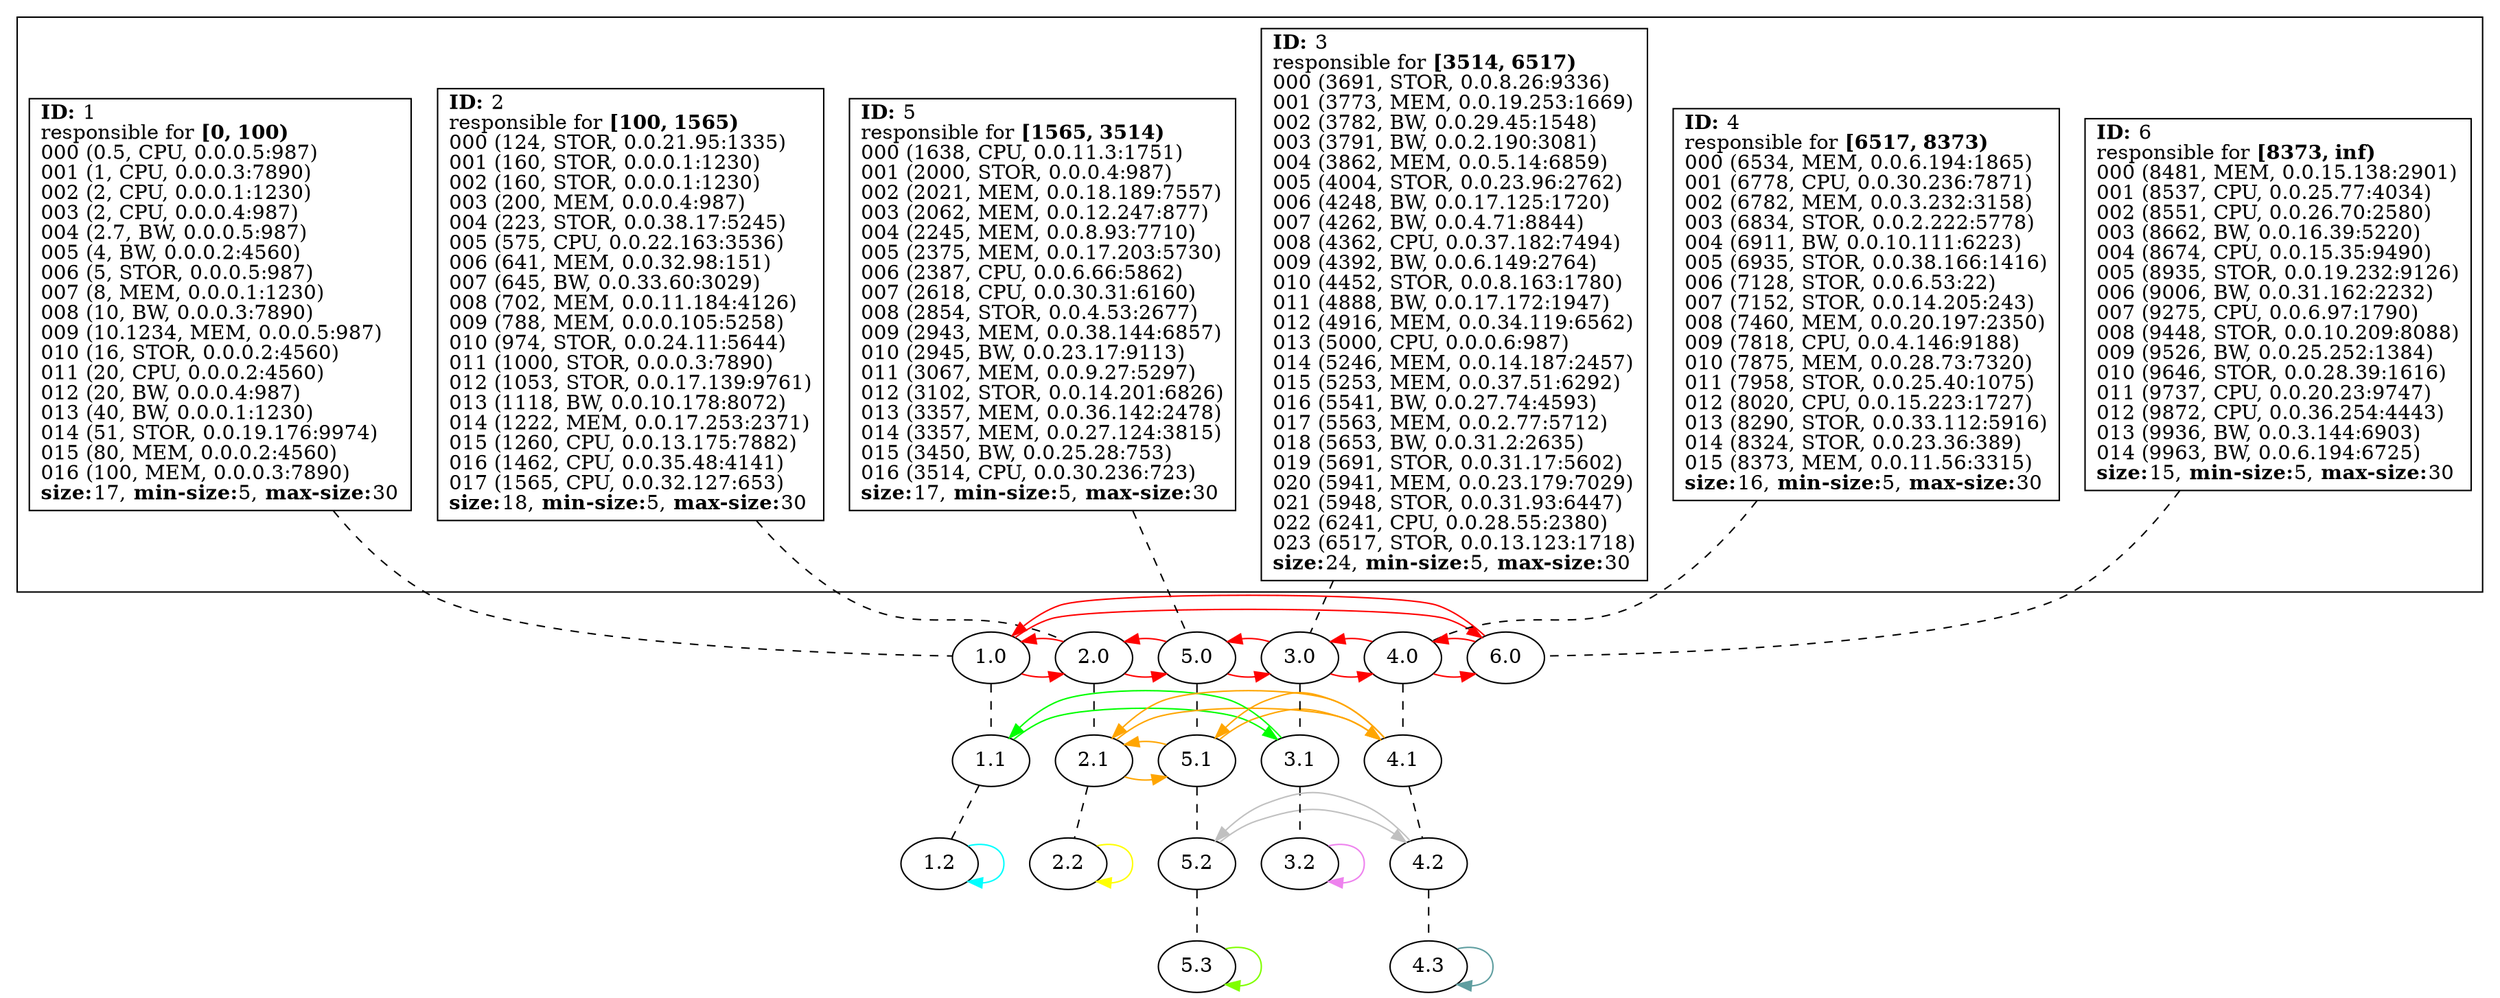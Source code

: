 strict
digraph SkipGraph {

	# vertical
	edge [dir=none style=dashed]
	subgraph {
		"1" -> "1.0" -> "1.1" -> "1.2"
		}
	subgraph {
		"2" -> "2.0" -> "2.1" -> "2.2"
		}
	subgraph {
		"5" -> "5.0" -> "5.1" -> "5.2" -> "5.3"
		}
	subgraph {
		"3" -> "3.0" -> "3.1" -> "3.2"
		}
	subgraph {
		"4" -> "4.0" -> "4.1" -> "4.2" -> "4.3"
		}
	subgraph {
		"6" -> "6.0"
		}

	# horizontal
	edge [dir=forward, style=solid]
	subgraph cluster_content {
		rank = same
		"1" [shape=box, label=
			<
				<B>ID:</B> 1<BR ALIGN="LEFT"/>
				responsible for <B>[0, 100)</B><BR ALIGN="LEFT"/>
				000 (0.5, CPU, 0.0.0.5:987)<BR ALIGN="LEFT"/>
				001 (1, CPU, 0.0.0.3:7890)<BR ALIGN="LEFT"/>
				002 (2, CPU, 0.0.0.1:1230)<BR ALIGN="LEFT"/>
				003 (2, CPU, 0.0.0.4:987)<BR ALIGN="LEFT"/>
				004 (2.7, BW, 0.0.0.5:987)<BR ALIGN="LEFT"/>
				005 (4, BW, 0.0.0.2:4560)<BR ALIGN="LEFT"/>
				006 (5, STOR, 0.0.0.5:987)<BR ALIGN="LEFT"/>
				007 (8, MEM, 0.0.0.1:1230)<BR ALIGN="LEFT"/>
				008 (10, BW, 0.0.0.3:7890)<BR ALIGN="LEFT"/>
				009 (10.1234, MEM, 0.0.0.5:987)<BR ALIGN="LEFT"/>
				010 (16, STOR, 0.0.0.2:4560)<BR ALIGN="LEFT"/>
				011 (20, CPU, 0.0.0.2:4560)<BR ALIGN="LEFT"/>
				012 (20, BW, 0.0.0.4:987)<BR ALIGN="LEFT"/>
				013 (40, BW, 0.0.0.1:1230)<BR ALIGN="LEFT"/>
				014 (51, STOR, 0.0.19.176:9974)<BR ALIGN="LEFT"/>
				015 (80, MEM, 0.0.0.2:4560)<BR ALIGN="LEFT"/>
				016 (100, MEM, 0.0.0.3:7890)<BR ALIGN="LEFT"/>
			<B>size:</B>17, <B>min-size:</B>5, <B>max-size:</B>30<BR ALIGN="LEFT"/>			>]
		"2" [shape=box, label=
			<
				<B>ID:</B> 2<BR ALIGN="LEFT"/>
				responsible for <B>[100, 1565)</B><BR ALIGN="LEFT"/>
				000 (124, STOR, 0.0.21.95:1335)<BR ALIGN="LEFT"/>
				001 (160, STOR, 0.0.0.1:1230)<BR ALIGN="LEFT"/>
				002 (160, STOR, 0.0.0.1:1230)<BR ALIGN="LEFT"/>
				003 (200, MEM, 0.0.0.4:987)<BR ALIGN="LEFT"/>
				004 (223, STOR, 0.0.38.17:5245)<BR ALIGN="LEFT"/>
				005 (575, CPU, 0.0.22.163:3536)<BR ALIGN="LEFT"/>
				006 (641, MEM, 0.0.32.98:151)<BR ALIGN="LEFT"/>
				007 (645, BW, 0.0.33.60:3029)<BR ALIGN="LEFT"/>
				008 (702, MEM, 0.0.11.184:4126)<BR ALIGN="LEFT"/>
				009 (788, MEM, 0.0.0.105:5258)<BR ALIGN="LEFT"/>
				010 (974, STOR, 0.0.24.11:5644)<BR ALIGN="LEFT"/>
				011 (1000, STOR, 0.0.0.3:7890)<BR ALIGN="LEFT"/>
				012 (1053, STOR, 0.0.17.139:9761)<BR ALIGN="LEFT"/>
				013 (1118, BW, 0.0.10.178:8072)<BR ALIGN="LEFT"/>
				014 (1222, MEM, 0.0.17.253:2371)<BR ALIGN="LEFT"/>
				015 (1260, CPU, 0.0.13.175:7882)<BR ALIGN="LEFT"/>
				016 (1462, CPU, 0.0.35.48:4141)<BR ALIGN="LEFT"/>
				017 (1565, CPU, 0.0.32.127:653)<BR ALIGN="LEFT"/>
			<B>size:</B>18, <B>min-size:</B>5, <B>max-size:</B>30<BR ALIGN="LEFT"/>			>]
		"5" [shape=box, label=
			<
				<B>ID:</B> 5<BR ALIGN="LEFT"/>
				responsible for <B>[1565, 3514)</B><BR ALIGN="LEFT"/>
				000 (1638, CPU, 0.0.11.3:1751)<BR ALIGN="LEFT"/>
				001 (2000, STOR, 0.0.0.4:987)<BR ALIGN="LEFT"/>
				002 (2021, MEM, 0.0.18.189:7557)<BR ALIGN="LEFT"/>
				003 (2062, MEM, 0.0.12.247:877)<BR ALIGN="LEFT"/>
				004 (2245, MEM, 0.0.8.93:7710)<BR ALIGN="LEFT"/>
				005 (2375, MEM, 0.0.17.203:5730)<BR ALIGN="LEFT"/>
				006 (2387, CPU, 0.0.6.66:5862)<BR ALIGN="LEFT"/>
				007 (2618, CPU, 0.0.30.31:6160)<BR ALIGN="LEFT"/>
				008 (2854, STOR, 0.0.4.53:2677)<BR ALIGN="LEFT"/>
				009 (2943, MEM, 0.0.38.144:6857)<BR ALIGN="LEFT"/>
				010 (2945, BW, 0.0.23.17:9113)<BR ALIGN="LEFT"/>
				011 (3067, MEM, 0.0.9.27:5297)<BR ALIGN="LEFT"/>
				012 (3102, STOR, 0.0.14.201:6826)<BR ALIGN="LEFT"/>
				013 (3357, MEM, 0.0.36.142:2478)<BR ALIGN="LEFT"/>
				014 (3357, MEM, 0.0.27.124:3815)<BR ALIGN="LEFT"/>
				015 (3450, BW, 0.0.25.28:753)<BR ALIGN="LEFT"/>
				016 (3514, CPU, 0.0.30.236:723)<BR ALIGN="LEFT"/>
			<B>size:</B>17, <B>min-size:</B>5, <B>max-size:</B>30<BR ALIGN="LEFT"/>			>]
		"3" [shape=box, label=
			<
				<B>ID:</B> 3<BR ALIGN="LEFT"/>
				responsible for <B>[3514, 6517)</B><BR ALIGN="LEFT"/>
				000 (3691, STOR, 0.0.8.26:9336)<BR ALIGN="LEFT"/>
				001 (3773, MEM, 0.0.19.253:1669)<BR ALIGN="LEFT"/>
				002 (3782, BW, 0.0.29.45:1548)<BR ALIGN="LEFT"/>
				003 (3791, BW, 0.0.2.190:3081)<BR ALIGN="LEFT"/>
				004 (3862, MEM, 0.0.5.14:6859)<BR ALIGN="LEFT"/>
				005 (4004, STOR, 0.0.23.96:2762)<BR ALIGN="LEFT"/>
				006 (4248, BW, 0.0.17.125:1720)<BR ALIGN="LEFT"/>
				007 (4262, BW, 0.0.4.71:8844)<BR ALIGN="LEFT"/>
				008 (4362, CPU, 0.0.37.182:7494)<BR ALIGN="LEFT"/>
				009 (4392, BW, 0.0.6.149:2764)<BR ALIGN="LEFT"/>
				010 (4452, STOR, 0.0.8.163:1780)<BR ALIGN="LEFT"/>
				011 (4888, BW, 0.0.17.172:1947)<BR ALIGN="LEFT"/>
				012 (4916, MEM, 0.0.34.119:6562)<BR ALIGN="LEFT"/>
				013 (5000, CPU, 0.0.0.6:987)<BR ALIGN="LEFT"/>
				014 (5246, MEM, 0.0.14.187:2457)<BR ALIGN="LEFT"/>
				015 (5253, MEM, 0.0.37.51:6292)<BR ALIGN="LEFT"/>
				016 (5541, BW, 0.0.27.74:4593)<BR ALIGN="LEFT"/>
				017 (5563, MEM, 0.0.2.77:5712)<BR ALIGN="LEFT"/>
				018 (5653, BW, 0.0.31.2:2635)<BR ALIGN="LEFT"/>
				019 (5691, STOR, 0.0.31.17:5602)<BR ALIGN="LEFT"/>
				020 (5941, MEM, 0.0.23.179:7029)<BR ALIGN="LEFT"/>
				021 (5948, STOR, 0.0.31.93:6447)<BR ALIGN="LEFT"/>
				022 (6241, CPU, 0.0.28.55:2380)<BR ALIGN="LEFT"/>
				023 (6517, STOR, 0.0.13.123:1718)<BR ALIGN="LEFT"/>
			<B>size:</B>24, <B>min-size:</B>5, <B>max-size:</B>30<BR ALIGN="LEFT"/>			>]
		"4" [shape=box, label=
			<
				<B>ID:</B> 4<BR ALIGN="LEFT"/>
				responsible for <B>[6517, 8373)</B><BR ALIGN="LEFT"/>
				000 (6534, MEM, 0.0.6.194:1865)<BR ALIGN="LEFT"/>
				001 (6778, CPU, 0.0.30.236:7871)<BR ALIGN="LEFT"/>
				002 (6782, MEM, 0.0.3.232:3158)<BR ALIGN="LEFT"/>
				003 (6834, STOR, 0.0.2.222:5778)<BR ALIGN="LEFT"/>
				004 (6911, BW, 0.0.10.111:6223)<BR ALIGN="LEFT"/>
				005 (6935, STOR, 0.0.38.166:1416)<BR ALIGN="LEFT"/>
				006 (7128, STOR, 0.0.6.53:22)<BR ALIGN="LEFT"/>
				007 (7152, STOR, 0.0.14.205:243)<BR ALIGN="LEFT"/>
				008 (7460, MEM, 0.0.20.197:2350)<BR ALIGN="LEFT"/>
				009 (7818, CPU, 0.0.4.146:9188)<BR ALIGN="LEFT"/>
				010 (7875, MEM, 0.0.28.73:7320)<BR ALIGN="LEFT"/>
				011 (7958, STOR, 0.0.25.40:1075)<BR ALIGN="LEFT"/>
				012 (8020, CPU, 0.0.15.223:1727)<BR ALIGN="LEFT"/>
				013 (8290, STOR, 0.0.33.112:5916)<BR ALIGN="LEFT"/>
				014 (8324, STOR, 0.0.23.36:389)<BR ALIGN="LEFT"/>
				015 (8373, MEM, 0.0.11.56:3315)<BR ALIGN="LEFT"/>
			<B>size:</B>16, <B>min-size:</B>5, <B>max-size:</B>30<BR ALIGN="LEFT"/>			>]
		"6" [shape=box, label=
			<
				<B>ID:</B> 6<BR ALIGN="LEFT"/>
				responsible for <B>[8373, inf)</B><BR ALIGN="LEFT"/>
				000 (8481, MEM, 0.0.15.138:2901)<BR ALIGN="LEFT"/>
				001 (8537, CPU, 0.0.25.77:4034)<BR ALIGN="LEFT"/>
				002 (8551, CPU, 0.0.26.70:2580)<BR ALIGN="LEFT"/>
				003 (8662, BW, 0.0.16.39:5220)<BR ALIGN="LEFT"/>
				004 (8674, CPU, 0.0.15.35:9490)<BR ALIGN="LEFT"/>
				005 (8935, STOR, 0.0.19.232:9126)<BR ALIGN="LEFT"/>
				006 (9006, BW, 0.0.31.162:2232)<BR ALIGN="LEFT"/>
				007 (9275, CPU, 0.0.6.97:1790)<BR ALIGN="LEFT"/>
				008 (9448, STOR, 0.0.10.209:8088)<BR ALIGN="LEFT"/>
				009 (9526, BW, 0.0.25.252:1384)<BR ALIGN="LEFT"/>
				010 (9646, STOR, 0.0.28.39:1616)<BR ALIGN="LEFT"/>
				011 (9737, CPU, 0.0.20.23:9747)<BR ALIGN="LEFT"/>
				012 (9872, CPU, 0.0.36.254:4443)<BR ALIGN="LEFT"/>
				013 (9936, BW, 0.0.3.144:6903)<BR ALIGN="LEFT"/>
				014 (9963, BW, 0.0.6.194:6725)<BR ALIGN="LEFT"/>
			<B>size:</B>15, <B>min-size:</B>5, <B>max-size:</B>30<BR ALIGN="LEFT"/>			>]
	}

	edge [color=red]
	subgraph 1 {
		rank = same
		label = "Level 0"
		subgraph {
			"1.0" -> "2.0"
			"1.0" -> "6.0"
		}
		subgraph {
			"2.0" -> "5.0"
			"2.0" -> "1.0"
		}
		subgraph {
			"5.0" -> "3.0"
			"5.0" -> "2.0"
		}
		subgraph {
			"3.0" -> "4.0"
			"3.0" -> "5.0"
		}
		subgraph {
			"4.0" -> "6.0"
			"4.0" -> "3.0"
		}
		subgraph {
			"6.0" -> "1.0"
			"6.0" -> "4.0"
		}
	}

	edge [color=green]
	subgraph 10 {
		rank = same
		label = "Level 1 (0)"
		subgraph {
			"1.1" -> "3.1"
			"1.1" -> "3.1"
		}
		subgraph {
			"3.1" -> "1.1"
			"3.1" -> "1.1"
		}
	}

	edge [color=cyan]
	subgraph 100 {
		rank = same
		label = "Level 2 (00)"
		subgraph {
			"1.2" -> "1.2"
			"1.2" -> "1.2"
		}
	}

	edge [color=violet]
	subgraph 101 {
		rank = same
		label = "Level 2 (01)"
		subgraph {
			"3.2" -> "3.2"
			"3.2" -> "3.2"
		}
	}

	edge [color=orange]
	subgraph 11 {
		rank = same
		label = "Level 1 (1)"
		subgraph {
			"2.1" -> "5.1"
			"2.1" -> "4.1"
		}
		subgraph {
			"5.1" -> "4.1"
			"5.1" -> "2.1"
		}
		subgraph {
			"4.1" -> "2.1"
			"4.1" -> "5.1"
		}
	}

	edge [color=grey]
	subgraph 110 {
		rank = same
		label = "Level 2 (10)"
		subgraph {
			"5.2" -> "4.2"
			"5.2" -> "4.2"
		}
		subgraph {
			"4.2" -> "5.2"
			"4.2" -> "5.2"
		}
	}

	edge [color=cadetblue]
	subgraph 1100 {
		rank = same
		label = "Level 3 (100)"
		subgraph {
			"4.3" -> "4.3"
			"4.3" -> "4.3"
		}
	}

	edge [color=chartreuse]
	subgraph 1101 {
		rank = same
		label = "Level 3 (101)"
		subgraph {
			"5.3" -> "5.3"
			"5.3" -> "5.3"
		}
	}

	edge [color=yellow]
	subgraph 111 {
		rank = same
		label = "Level 2 (11)"
		subgraph {
			"2.2" -> "2.2"
			"2.2" -> "2.2"
		}
	}


}
